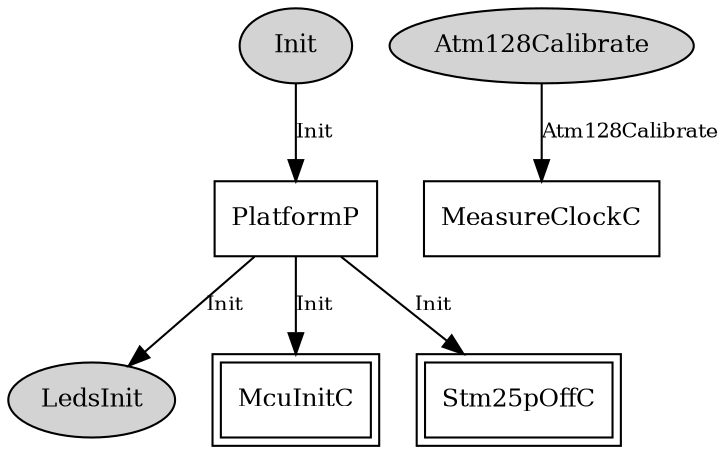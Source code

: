 digraph "tos.platforms.ucmini.PlatformC" {
  n0x4047bcc8 [shape=ellipse, style=filled, label="Init", fontsize=12];
  "PlatformP" [fontsize=12, shape=box, URL="../chtml/tos.platforms.ucmini.PlatformP.html"];
  n0x404825b8 [shape=ellipse, style=filled, label="Atm128Calibrate", fontsize=12];
  "MeasureClockC" [fontsize=12, shape=box, URL="../chtml/tos.chips.atm128rfa1.timer.MeasureClockC.html"];
  "PlatformP" [fontsize=12, shape=box, URL="../chtml/tos.platforms.ucmini.PlatformP.html"];
  n0x40482d38 [shape=ellipse, style=filled, label="LedsInit", fontsize=12];
  "PlatformP" [fontsize=12, shape=box, URL="../chtml/tos.platforms.ucmini.PlatformP.html"];
  "McuInitC" [fontsize=12, shape=box,peripheries=2, URL="../chtml/tos.chips.atm128rfa1.McuInitC.html"];
  "PlatformP" [fontsize=12, shape=box, URL="../chtml/tos.platforms.ucmini.PlatformP.html"];
  "Stm25pOffC" [fontsize=12, shape=box,peripheries=2, URL="../chtml/tos.platforms.ucmini.chips.stm25p.Stm25pOffC.html"];
  "n0x4047bcc8" -> "PlatformP" [label="Init", URL="../ihtml/tos.interfaces.Init.html", fontsize=10];
  "n0x404825b8" -> "MeasureClockC" [label="Atm128Calibrate", URL="../ihtml/tos.chips.atm128.timer.Atm128Calibrate.html", fontsize=10];
  "PlatformP" -> "n0x40482d38" [label="Init", URL="../ihtml/tos.interfaces.Init.html", fontsize=10];
  "PlatformP" -> "McuInitC" [label="Init", URL="../ihtml/tos.interfaces.Init.html", fontsize=10];
  "PlatformP" -> "Stm25pOffC" [label="Init", URL="../ihtml/tos.interfaces.Init.html", fontsize=10];
}
